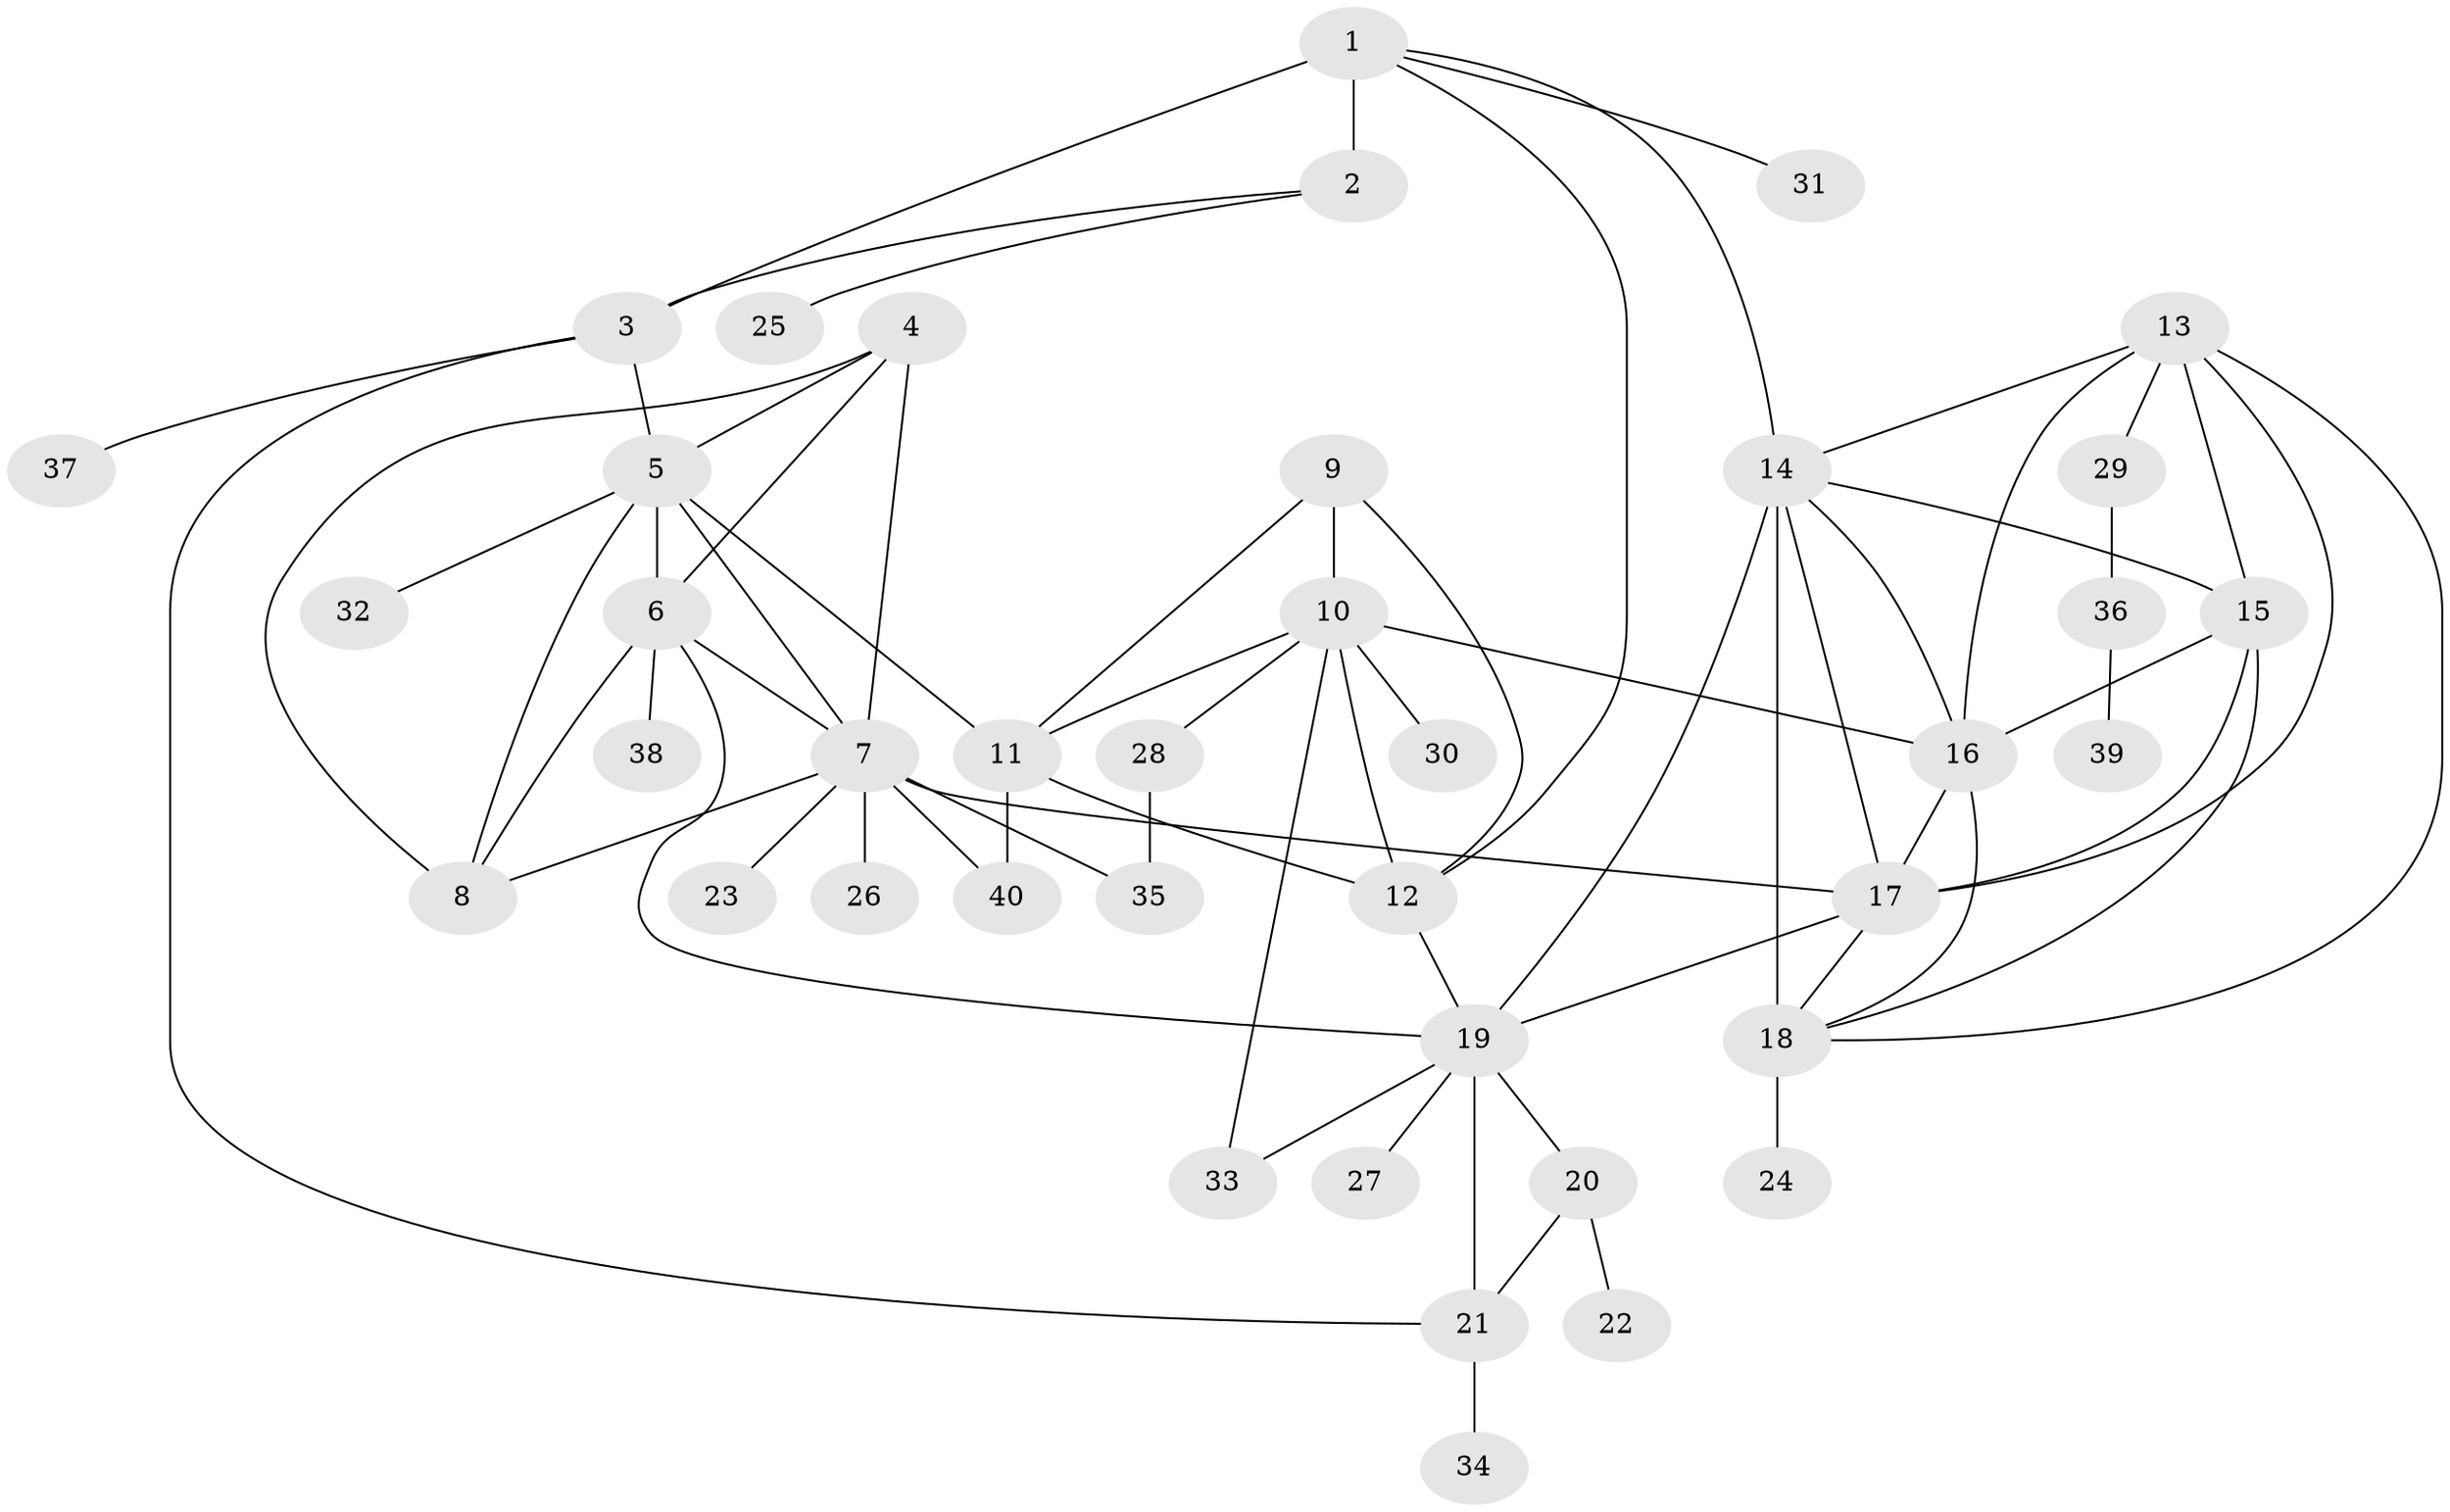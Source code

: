 // original degree distribution, {7: 0.03875968992248062, 8: 0.06976744186046512, 11: 0.023255813953488372, 5: 0.007751937984496124, 10: 0.046511627906976744, 6: 0.023255813953488372, 12: 0.007751937984496124, 9: 0.015503875968992248, 2: 0.13178294573643412, 1: 0.6046511627906976, 3: 0.023255813953488372, 4: 0.007751937984496124}
// Generated by graph-tools (version 1.1) at 2025/52/03/04/25 22:52:34]
// undirected, 40 vertices, 70 edges
graph export_dot {
  node [color=gray90,style=filled];
  1;
  2;
  3;
  4;
  5;
  6;
  7;
  8;
  9;
  10;
  11;
  12;
  13;
  14;
  15;
  16;
  17;
  18;
  19;
  20;
  21;
  22;
  23;
  24;
  25;
  26;
  27;
  28;
  29;
  30;
  31;
  32;
  33;
  34;
  35;
  36;
  37;
  38;
  39;
  40;
  1 -- 2 [weight=4.0];
  1 -- 3 [weight=4.0];
  1 -- 12 [weight=2.0];
  1 -- 14 [weight=1.0];
  1 -- 31 [weight=3.0];
  2 -- 3 [weight=1.0];
  2 -- 25 [weight=1.0];
  3 -- 5 [weight=1.0];
  3 -- 21 [weight=1.0];
  3 -- 37 [weight=1.0];
  4 -- 5 [weight=2.0];
  4 -- 6 [weight=1.0];
  4 -- 7 [weight=1.0];
  4 -- 8 [weight=1.0];
  5 -- 6 [weight=2.0];
  5 -- 7 [weight=2.0];
  5 -- 8 [weight=4.0];
  5 -- 11 [weight=1.0];
  5 -- 32 [weight=1.0];
  6 -- 7 [weight=1.0];
  6 -- 8 [weight=1.0];
  6 -- 19 [weight=1.0];
  6 -- 38 [weight=1.0];
  7 -- 8 [weight=1.0];
  7 -- 17 [weight=1.0];
  7 -- 23 [weight=1.0];
  7 -- 26 [weight=1.0];
  7 -- 35 [weight=2.0];
  7 -- 40 [weight=1.0];
  9 -- 10 [weight=3.0];
  9 -- 11 [weight=1.0];
  9 -- 12 [weight=1.0];
  10 -- 11 [weight=3.0];
  10 -- 12 [weight=3.0];
  10 -- 16 [weight=1.0];
  10 -- 28 [weight=1.0];
  10 -- 30 [weight=3.0];
  10 -- 33 [weight=1.0];
  11 -- 12 [weight=1.0];
  11 -- 40 [weight=1.0];
  12 -- 19 [weight=1.0];
  13 -- 14 [weight=1.0];
  13 -- 15 [weight=1.0];
  13 -- 16 [weight=1.0];
  13 -- 17 [weight=1.0];
  13 -- 18 [weight=1.0];
  13 -- 29 [weight=1.0];
  14 -- 15 [weight=1.0];
  14 -- 16 [weight=1.0];
  14 -- 17 [weight=1.0];
  14 -- 18 [weight=5.0];
  14 -- 19 [weight=1.0];
  15 -- 16 [weight=1.0];
  15 -- 17 [weight=1.0];
  15 -- 18 [weight=1.0];
  16 -- 17 [weight=1.0];
  16 -- 18 [weight=1.0];
  17 -- 18 [weight=1.0];
  17 -- 19 [weight=1.0];
  18 -- 24 [weight=1.0];
  19 -- 20 [weight=4.0];
  19 -- 21 [weight=4.0];
  19 -- 27 [weight=1.0];
  19 -- 33 [weight=1.0];
  20 -- 21 [weight=1.0];
  20 -- 22 [weight=1.0];
  21 -- 34 [weight=1.0];
  28 -- 35 [weight=1.0];
  29 -- 36 [weight=2.0];
  36 -- 39 [weight=1.0];
}
